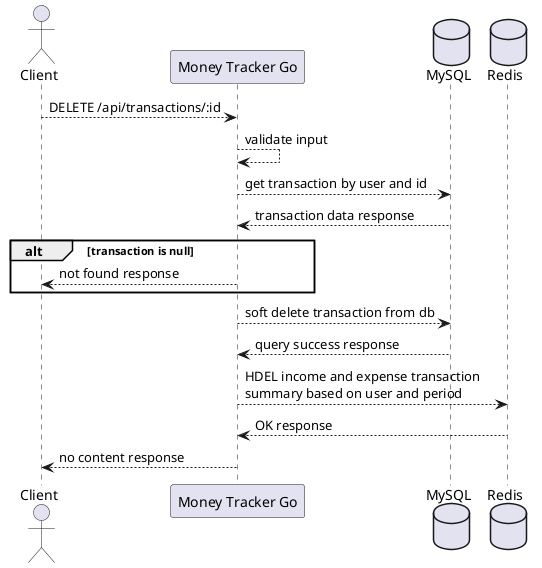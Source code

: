 @startuml Delete Transaction

actor "Client" as client
participant "Money Tracker Go" as server
database "MySQL" as db
database "Redis" as redis

client --> server : DELETE /api/transactions/:id
server --> server : validate input
server --> db : get transaction by user and id
db --> server : transaction data response
alt transaction is null
  server --> client : not found response
end
server --> db : soft delete transaction from db
db --> server : query success response
server --> redis : HDEL income and expense transaction \nsummary based on user and period
redis --> server : OK response
server --> client : no content response

@enduml